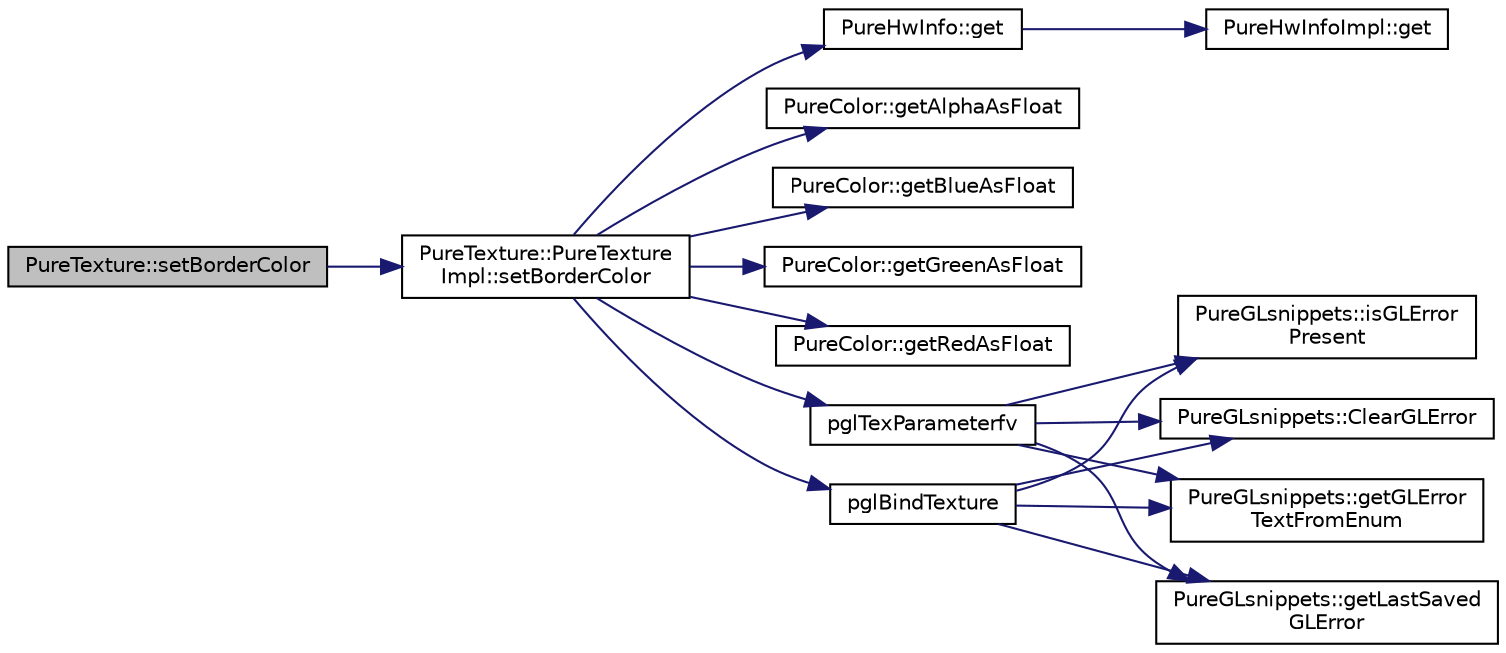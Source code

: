 digraph "PureTexture::setBorderColor"
{
 // LATEX_PDF_SIZE
  edge [fontname="Helvetica",fontsize="10",labelfontname="Helvetica",labelfontsize="10"];
  node [fontname="Helvetica",fontsize="10",shape=record];
  rankdir="LR";
  Node1 [label="PureTexture::setBorderColor",height=0.2,width=0.4,color="black", fillcolor="grey75", style="filled", fontcolor="black",tooltip="Sets color of the border."];
  Node1 -> Node2 [color="midnightblue",fontsize="10",style="solid",fontname="Helvetica"];
  Node2 [label="PureTexture::PureTexture\lImpl::setBorderColor",height=0.2,width=0.4,color="black", fillcolor="white", style="filled",URL="$class_pure_texture_1_1_pure_texture_impl.html#ae875ec112dec157d32e20dcb9808153d",tooltip=" "];
  Node2 -> Node3 [color="midnightblue",fontsize="10",style="solid",fontname="Helvetica"];
  Node3 [label="PureHwInfo::get",height=0.2,width=0.4,color="black", fillcolor="white", style="filled",URL="$class_pure_hw_info.html#a5d801d548489e9f6c9a3485b8979af3f",tooltip="Gets the singleton instance."];
  Node3 -> Node4 [color="midnightblue",fontsize="10",style="solid",fontname="Helvetica"];
  Node4 [label="PureHwInfoImpl::get",height=0.2,width=0.4,color="black", fillcolor="white", style="filled",URL="$class_pure_hw_info_impl.html#a54faedd6ce3a5750139d457f4a8a22f2",tooltip="Gets the singleton instance."];
  Node2 -> Node5 [color="midnightblue",fontsize="10",style="solid",fontname="Helvetica"];
  Node5 [label="PureColor::getAlphaAsFloat",height=0.2,width=0.4,color="black", fillcolor="white", style="filled",URL="$class_pure_color.html#acc8338ef8c3b46b76d262ae653c7d6a9",tooltip="Gets alpha component."];
  Node2 -> Node6 [color="midnightblue",fontsize="10",style="solid",fontname="Helvetica"];
  Node6 [label="PureColor::getBlueAsFloat",height=0.2,width=0.4,color="black", fillcolor="white", style="filled",URL="$class_pure_color.html#a0cf1c0771db6383439a13df898f26918",tooltip="Gets blue component."];
  Node2 -> Node7 [color="midnightblue",fontsize="10",style="solid",fontname="Helvetica"];
  Node7 [label="PureColor::getGreenAsFloat",height=0.2,width=0.4,color="black", fillcolor="white", style="filled",URL="$class_pure_color.html#a8b4e680b2a9903004f91c28149f486d5",tooltip="Gets green component."];
  Node2 -> Node8 [color="midnightblue",fontsize="10",style="solid",fontname="Helvetica"];
  Node8 [label="PureColor::getRedAsFloat",height=0.2,width=0.4,color="black", fillcolor="white", style="filled",URL="$class_pure_color.html#a4c9ee3fab5dc652bdec428a1ded04fa2",tooltip="Gets red component."];
  Node2 -> Node9 [color="midnightblue",fontsize="10",style="solid",fontname="Helvetica"];
  Node9 [label="pglBindTexture",height=0.2,width=0.4,color="black", fillcolor="white", style="filled",URL="$_pure_g_lsafe_funcs_8cpp.html#a81dc93b65713c5209fc08c6cb66cfae3",tooltip=" "];
  Node9 -> Node10 [color="midnightblue",fontsize="10",style="solid",fontname="Helvetica"];
  Node10 [label="PureGLsnippets::ClearGLError",height=0.2,width=0.4,color="black", fillcolor="white", style="filled",URL="$class_pure_g_lsnippets.html#a861a8137e889cc2e6dd0b81eee84a6c3",tooltip="Clears GL error state."];
  Node9 -> Node11 [color="midnightblue",fontsize="10",style="solid",fontname="Helvetica"];
  Node11 [label="PureGLsnippets::getGLError\lTextFromEnum",height=0.2,width=0.4,color="black", fillcolor="white", style="filled",URL="$class_pure_g_lsnippets.html#ac9c5e3570d082ea2c1f51b185e238641",tooltip="Gets the string representation of the given GL error."];
  Node9 -> Node12 [color="midnightblue",fontsize="10",style="solid",fontname="Helvetica"];
  Node12 [label="PureGLsnippets::getLastSaved\lGLError",height=0.2,width=0.4,color="black", fillcolor="white", style="filled",URL="$class_pure_g_lsnippets.html#a65daf410252a99c8a322fea26bd4caf1",tooltip="Gets the last saved GL error."];
  Node9 -> Node13 [color="midnightblue",fontsize="10",style="solid",fontname="Helvetica"];
  Node13 [label="PureGLsnippets::isGLError\lPresent",height=0.2,width=0.4,color="black", fillcolor="white", style="filled",URL="$class_pure_g_lsnippets.html#a9901675747b09835eb82ddbad3a91fa5",tooltip="Gets whether there is an error in OpenGL or not."];
  Node2 -> Node14 [color="midnightblue",fontsize="10",style="solid",fontname="Helvetica"];
  Node14 [label="pglTexParameterfv",height=0.2,width=0.4,color="black", fillcolor="white", style="filled",URL="$_pure_g_lsafe_funcs_8cpp.html#a66c040c3c1b30e2e0523dbefef6867b1",tooltip=" "];
  Node14 -> Node10 [color="midnightblue",fontsize="10",style="solid",fontname="Helvetica"];
  Node14 -> Node11 [color="midnightblue",fontsize="10",style="solid",fontname="Helvetica"];
  Node14 -> Node12 [color="midnightblue",fontsize="10",style="solid",fontname="Helvetica"];
  Node14 -> Node13 [color="midnightblue",fontsize="10",style="solid",fontname="Helvetica"];
}
